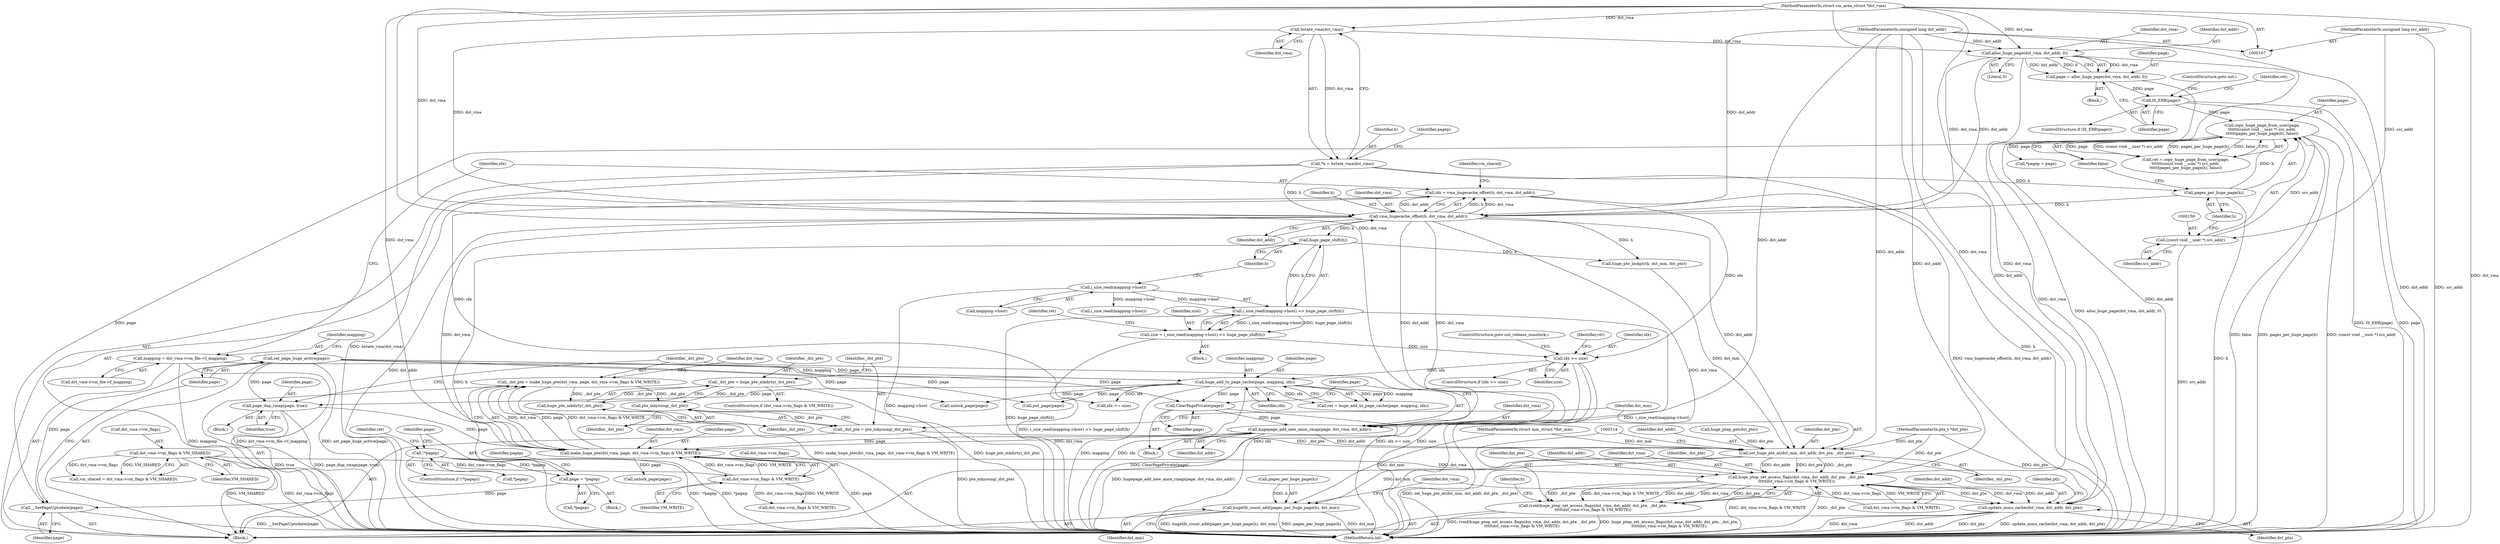 digraph "0_linux_1e3921471354244f70fe268586ff94a97a6dd4df@API" {
"1000300" [label="(Call,_dst_pte = huge_pte_mkdirty(_dst_pte))"];
"1000302" [label="(Call,huge_pte_mkdirty(_dst_pte))"];
"1000284" [label="(Call,_dst_pte = make_huge_pte(dst_vma, page, dst_vma->vm_flags & VM_WRITE))"];
"1000286" [label="(Call,make_huge_pte(dst_vma, page, dst_vma->vm_flags & VM_WRITE))"];
"1000280" [label="(Call,hugepage_add_new_anon_rmap(page, dst_vma, dst_addr))"];
"1000278" [label="(Call,ClearPagePrivate(page))"];
"1000189" [label="(Call,set_page_huge_active(page))"];
"1000187" [label="(Call,__SetPageUptodate(page))"];
"1000156" [label="(Call,copy_huge_page_from_user(page,\n\t\t\t\t\t\t(const void __user *) src_addr,\n\t\t\t\t\t\tpages_per_huge_page(h), false))"];
"1000151" [label="(Call,IS_ERR(page))"];
"1000144" [label="(Call,page = alloc_huge_page(dst_vma, dst_addr, 0))"];
"1000146" [label="(Call,alloc_huge_page(dst_vma, dst_addr, 0))"];
"1000129" [label="(Call,hstate_vma(dst_vma))"];
"1000110" [label="(MethodParameterIn,struct vm_area_struct *dst_vma)"];
"1000111" [label="(MethodParameterIn,unsigned long dst_addr)"];
"1000158" [label="(Call,(const void __user *) src_addr)"];
"1000112" [label="(MethodParameterIn,unsigned long src_addr)"];
"1000161" [label="(Call,pages_per_huge_page(h))"];
"1000127" [label="(Call,*h = hstate_vma(dst_vma))"];
"1000179" [label="(Call,page = *pagep)"];
"1000136" [label="(Call,!*pagep)"];
"1000227" [label="(Call,huge_add_to_page_cache(page, mapping, idx))"];
"1000191" [label="(Call,mapping = dst_vma->vm_file->f_mapping)"];
"1000221" [label="(Call,idx >= size)"];
"1000198" [label="(Call,idx = vma_hugecache_offset(h, dst_vma, dst_addr))"];
"1000200" [label="(Call,vma_hugecache_offset(h, dst_vma, dst_addr))"];
"1000207" [label="(Call,size = i_size_read(mapping->host) >> huge_page_shift(h))"];
"1000209" [label="(Call,i_size_read(mapping->host) >> huge_page_shift(h))"];
"1000210" [label="(Call,i_size_read(mapping->host))"];
"1000214" [label="(Call,huge_page_shift(h))"];
"1000273" [label="(Call,page_dup_rmap(page, true))"];
"1000289" [label="(Call,dst_vma->vm_flags & VM_WRITE)"];
"1000121" [label="(Call,dst_vma->vm_flags & VM_SHARED)"];
"1000306" [label="(Call,pte_mkyoung(_dst_pte))"];
"1000304" [label="(Call,_dst_pte = pte_mkyoung(_dst_pte))"];
"1000308" [label="(Call,set_huge_pte_at(dst_mm, dst_addr, dst_pte, _dst_pte))"];
"1000315" [label="(Call,huge_ptep_set_access_flags(dst_vma, dst_addr, dst_pte, _dst_pte,\n\t\t\t\t\tdst_vma->vm_flags & VM_WRITE))"];
"1000313" [label="(Call,(void)huge_ptep_set_access_flags(dst_vma, dst_addr, dst_pte, _dst_pte,\n\t\t\t\t\tdst_vma->vm_flags & VM_WRITE))"];
"1000329" [label="(Call,update_mmu_cache(dst_vma, dst_addr, dst_pte))"];
"1000325" [label="(Call,hugetlb_count_add(pages_per_huge_page(h), dst_mm))"];
"1000135" [label="(ControlStructure,if (!*pagep))"];
"1000274" [label="(Identifier,page)"];
"1000150" [label="(ControlStructure,if (IS_ERR(page)))"];
"1000156" [label="(Call,copy_huge_page_from_user(page,\n\t\t\t\t\t\t(const void __user *) src_addr,\n\t\t\t\t\t\tpages_per_huge_page(h), false))"];
"1000163" [label="(Identifier,false)"];
"1000191" [label="(Call,mapping = dst_vma->vm_file->f_mapping)"];
"1000245" [label="(Call,i_size_read(mapping->host))"];
"1000272" [label="(Block,)"];
"1000161" [label="(Call,pages_per_huge_page(h))"];
"1000320" [label="(Call,dst_vma->vm_flags & VM_WRITE)"];
"1000303" [label="(Identifier,_dst_pte)"];
"1000280" [label="(Call,hugepage_add_new_anon_rmap(page, dst_vma, dst_addr))"];
"1000199" [label="(Identifier,idx)"];
"1000179" [label="(Call,page = *pagep)"];
"1000297" [label="(Identifier,dst_vma)"];
"1000192" [label="(Identifier,mapping)"];
"1000229" [label="(Identifier,mapping)"];
"1000125" [label="(Identifier,VM_SHARED)"];
"1000275" [label="(Identifier,true)"];
"1000281" [label="(Identifier,page)"];
"1000154" [label="(Call,ret = copy_huge_page_from_user(page,\n\t\t\t\t\t\t(const void __user *) src_addr,\n\t\t\t\t\t\tpages_per_huge_page(h), false))"];
"1000304" [label="(Call,_dst_pte = pte_mkyoung(_dst_pte))"];
"1000282" [label="(Identifier,dst_vma)"];
"1000230" [label="(Identifier,idx)"];
"1000312" [label="(Identifier,_dst_pte)"];
"1000278" [label="(Call,ClearPagePrivate(page))"];
"1000172" [label="(Call,*pagep = page)"];
"1000222" [label="(Identifier,idx)"];
"1000327" [label="(Identifier,h)"];
"1000147" [label="(Identifier,dst_vma)"];
"1000356" [label="(MethodReturn,int)"];
"1000228" [label="(Identifier,page)"];
"1000306" [label="(Call,pte_mkyoung(_dst_pte))"];
"1000293" [label="(Identifier,VM_WRITE)"];
"1000185" [label="(Identifier,pagep)"];
"1000300" [label="(Call,_dst_pte = huge_pte_mkdirty(_dst_pte))"];
"1000288" [label="(Identifier,page)"];
"1000294" [label="(ControlStructure,if (dst_vma->vm_flags & VM_WRITE))"];
"1000127" [label="(Call,*h = hstate_vma(dst_vma))"];
"1000277" [label="(Block,)"];
"1000328" [label="(Identifier,dst_mm)"];
"1000286" [label="(Call,make_huge_pte(dst_vma, page, dst_vma->vm_flags & VM_WRITE))"];
"1000148" [label="(Identifier,dst_addr)"];
"1000203" [label="(Identifier,dst_addr)"];
"1000211" [label="(Call,mapping->host)"];
"1000236" [label="(Call,huge_pte_lockptr(h, dst_mm, dst_pte))"];
"1000309" [label="(Identifier,dst_mm)"];
"1000283" [label="(Identifier,dst_addr)"];
"1000329" [label="(Call,update_mmu_cache(dst_vma, dst_addr, dst_pte))"];
"1000205" [label="(Identifier,vm_shared)"];
"1000290" [label="(Call,dst_vma->vm_flags)"];
"1000318" [label="(Identifier,dst_pte)"];
"1000149" [label="(Literal,0)"];
"1000350" [label="(Call,unlock_page(page))"];
"1000307" [label="(Identifier,_dst_pte)"];
"1000190" [label="(Identifier,page)"];
"1000141" [label="(Identifier,ret)"];
"1000284" [label="(Call,_dst_pte = make_huge_pte(dst_vma, page, dst_vma->vm_flags & VM_WRITE))"];
"1000313" [label="(Call,(void)huge_ptep_set_access_flags(dst_vma, dst_addr, dst_pte, _dst_pte,\n\t\t\t\t\tdst_vma->vm_flags & VM_WRITE))"];
"1000151" [label="(Call,IS_ERR(page))"];
"1000287" [label="(Identifier,dst_vma)"];
"1000139" [label="(Block,)"];
"1000221" [label="(Call,idx >= size)"];
"1000207" [label="(Call,size = i_size_read(mapping->host) >> huge_page_shift(h))"];
"1000332" [label="(Identifier,dst_pte)"];
"1000267" [label="(Call,huge_ptep_get(dst_pte))"];
"1000160" [label="(Identifier,src_addr)"];
"1000217" [label="(Identifier,ret)"];
"1000119" [label="(Call,vm_shared = dst_vma->vm_flags & VM_SHARED)"];
"1000157" [label="(Identifier,page)"];
"1000224" [label="(ControlStructure,goto out_release_nounlock;)"];
"1000138" [label="(Identifier,pagep)"];
"1000129" [label="(Call,hstate_vma(dst_vma))"];
"1000128" [label="(Identifier,h)"];
"1000295" [label="(Call,dst_vma->vm_flags & VM_WRITE)"];
"1000158" [label="(Call,(const void __user *) src_addr)"];
"1000302" [label="(Call,huge_pte_mkdirty(_dst_pte))"];
"1000111" [label="(MethodParameterIn,unsigned long dst_addr)"];
"1000225" [label="(Call,ret = huge_add_to_page_cache(page, mapping, idx))"];
"1000187" [label="(Call,__SetPageUptodate(page))"];
"1000215" [label="(Identifier,h)"];
"1000311" [label="(Identifier,dst_pte)"];
"1000201" [label="(Identifier,h)"];
"1000315" [label="(Call,huge_ptep_set_access_flags(dst_vma, dst_addr, dst_pte, _dst_pte,\n\t\t\t\t\tdst_vma->vm_flags & VM_WRITE))"];
"1000279" [label="(Identifier,page)"];
"1000317" [label="(Identifier,dst_addr)"];
"1000122" [label="(Call,dst_vma->vm_flags)"];
"1000130" [label="(Identifier,dst_vma)"];
"1000189" [label="(Call,set_page_huge_active(page))"];
"1000136" [label="(Call,!*pagep)"];
"1000256" [label="(Call,idx >= size)"];
"1000209" [label="(Call,i_size_read(mapping->host) >> huge_page_shift(h))"];
"1000109" [label="(MethodParameterIn,pte_t *dst_pte)"];
"1000188" [label="(Identifier,page)"];
"1000200" [label="(Call,vma_hugecache_offset(h, dst_vma, dst_addr))"];
"1000181" [label="(Call,*pagep)"];
"1000330" [label="(Identifier,dst_vma)"];
"1000206" [label="(Block,)"];
"1000121" [label="(Call,dst_vma->vm_flags & VM_SHARED)"];
"1000310" [label="(Identifier,dst_addr)"];
"1000110" [label="(MethodParameterIn,struct vm_area_struct *dst_vma)"];
"1000112" [label="(MethodParameterIn,unsigned long src_addr)"];
"1000220" [label="(ControlStructure,if (idx >= size))"];
"1000153" [label="(ControlStructure,goto out;)"];
"1000325" [label="(Call,hugetlb_count_add(pages_per_huge_page(h), dst_mm))"];
"1000180" [label="(Identifier,page)"];
"1000223" [label="(Identifier,size)"];
"1000144" [label="(Call,page = alloc_huge_page(dst_vma, dst_addr, 0))"];
"1000137" [label="(Call,*pagep)"];
"1000202" [label="(Identifier,dst_vma)"];
"1000198" [label="(Call,idx = vma_hugecache_offset(h, dst_vma, dst_addr))"];
"1000273" [label="(Call,page_dup_rmap(page, true))"];
"1000146" [label="(Call,alloc_huge_page(dst_vma, dst_addr, 0))"];
"1000331" [label="(Identifier,dst_addr)"];
"1000326" [label="(Call,pages_per_huge_page(h))"];
"1000162" [label="(Identifier,h)"];
"1000155" [label="(Identifier,ret)"];
"1000108" [label="(MethodParameterIn,struct mm_struct *dst_mm)"];
"1000214" [label="(Call,huge_page_shift(h))"];
"1000334" [label="(Identifier,ptl)"];
"1000210" [label="(Call,i_size_read(mapping->host))"];
"1000305" [label="(Identifier,_dst_pte)"];
"1000289" [label="(Call,dst_vma->vm_flags & VM_WRITE)"];
"1000178" [label="(Block,)"];
"1000301" [label="(Identifier,_dst_pte)"];
"1000208" [label="(Identifier,size)"];
"1000114" [label="(Block,)"];
"1000308" [label="(Call,set_huge_pte_at(dst_mm, dst_addr, dst_pte, _dst_pte))"];
"1000337" [label="(Call,unlock_page(page))"];
"1000227" [label="(Call,huge_add_to_page_cache(page, mapping, idx))"];
"1000145" [label="(Identifier,page)"];
"1000193" [label="(Call,dst_vma->vm_file->f_mapping)"];
"1000285" [label="(Identifier,_dst_pte)"];
"1000316" [label="(Identifier,dst_vma)"];
"1000152" [label="(Identifier,page)"];
"1000319" [label="(Identifier,_dst_pte)"];
"1000353" [label="(Call,put_page(page))"];
"1000226" [label="(Identifier,ret)"];
"1000300" -> "1000294"  [label="AST: "];
"1000300" -> "1000302"  [label="CFG: "];
"1000301" -> "1000300"  [label="AST: "];
"1000302" -> "1000300"  [label="AST: "];
"1000305" -> "1000300"  [label="CFG: "];
"1000300" -> "1000356"  [label="DDG: huge_pte_mkdirty(_dst_pte)"];
"1000302" -> "1000300"  [label="DDG: _dst_pte"];
"1000300" -> "1000306"  [label="DDG: _dst_pte"];
"1000302" -> "1000303"  [label="CFG: "];
"1000303" -> "1000302"  [label="AST: "];
"1000284" -> "1000302"  [label="DDG: _dst_pte"];
"1000284" -> "1000114"  [label="AST: "];
"1000284" -> "1000286"  [label="CFG: "];
"1000285" -> "1000284"  [label="AST: "];
"1000286" -> "1000284"  [label="AST: "];
"1000297" -> "1000284"  [label="CFG: "];
"1000284" -> "1000356"  [label="DDG: make_huge_pte(dst_vma, page, dst_vma->vm_flags & VM_WRITE)"];
"1000286" -> "1000284"  [label="DDG: dst_vma"];
"1000286" -> "1000284"  [label="DDG: page"];
"1000286" -> "1000284"  [label="DDG: dst_vma->vm_flags & VM_WRITE"];
"1000284" -> "1000306"  [label="DDG: _dst_pte"];
"1000286" -> "1000289"  [label="CFG: "];
"1000287" -> "1000286"  [label="AST: "];
"1000288" -> "1000286"  [label="AST: "];
"1000289" -> "1000286"  [label="AST: "];
"1000286" -> "1000356"  [label="DDG: page"];
"1000280" -> "1000286"  [label="DDG: dst_vma"];
"1000280" -> "1000286"  [label="DDG: page"];
"1000200" -> "1000286"  [label="DDG: dst_vma"];
"1000110" -> "1000286"  [label="DDG: dst_vma"];
"1000273" -> "1000286"  [label="DDG: page"];
"1000289" -> "1000286"  [label="DDG: dst_vma->vm_flags"];
"1000289" -> "1000286"  [label="DDG: VM_WRITE"];
"1000286" -> "1000315"  [label="DDG: dst_vma"];
"1000286" -> "1000337"  [label="DDG: page"];
"1000280" -> "1000277"  [label="AST: "];
"1000280" -> "1000283"  [label="CFG: "];
"1000281" -> "1000280"  [label="AST: "];
"1000282" -> "1000280"  [label="AST: "];
"1000283" -> "1000280"  [label="AST: "];
"1000285" -> "1000280"  [label="CFG: "];
"1000280" -> "1000356"  [label="DDG: hugepage_add_new_anon_rmap(page, dst_vma, dst_addr)"];
"1000278" -> "1000280"  [label="DDG: page"];
"1000200" -> "1000280"  [label="DDG: dst_vma"];
"1000200" -> "1000280"  [label="DDG: dst_addr"];
"1000110" -> "1000280"  [label="DDG: dst_vma"];
"1000111" -> "1000280"  [label="DDG: dst_addr"];
"1000280" -> "1000308"  [label="DDG: dst_addr"];
"1000278" -> "1000277"  [label="AST: "];
"1000278" -> "1000279"  [label="CFG: "];
"1000279" -> "1000278"  [label="AST: "];
"1000281" -> "1000278"  [label="CFG: "];
"1000278" -> "1000356"  [label="DDG: ClearPagePrivate(page)"];
"1000189" -> "1000278"  [label="DDG: page"];
"1000227" -> "1000278"  [label="DDG: page"];
"1000189" -> "1000114"  [label="AST: "];
"1000189" -> "1000190"  [label="CFG: "];
"1000190" -> "1000189"  [label="AST: "];
"1000192" -> "1000189"  [label="CFG: "];
"1000189" -> "1000356"  [label="DDG: set_page_huge_active(page)"];
"1000187" -> "1000189"  [label="DDG: page"];
"1000189" -> "1000227"  [label="DDG: page"];
"1000189" -> "1000273"  [label="DDG: page"];
"1000189" -> "1000350"  [label="DDG: page"];
"1000189" -> "1000353"  [label="DDG: page"];
"1000187" -> "1000114"  [label="AST: "];
"1000187" -> "1000188"  [label="CFG: "];
"1000188" -> "1000187"  [label="AST: "];
"1000190" -> "1000187"  [label="CFG: "];
"1000187" -> "1000356"  [label="DDG: __SetPageUptodate(page)"];
"1000156" -> "1000187"  [label="DDG: page"];
"1000179" -> "1000187"  [label="DDG: page"];
"1000156" -> "1000154"  [label="AST: "];
"1000156" -> "1000163"  [label="CFG: "];
"1000157" -> "1000156"  [label="AST: "];
"1000158" -> "1000156"  [label="AST: "];
"1000161" -> "1000156"  [label="AST: "];
"1000163" -> "1000156"  [label="AST: "];
"1000154" -> "1000156"  [label="CFG: "];
"1000156" -> "1000356"  [label="DDG: (const void __user *) src_addr"];
"1000156" -> "1000356"  [label="DDG: false"];
"1000156" -> "1000356"  [label="DDG: pages_per_huge_page(h)"];
"1000156" -> "1000154"  [label="DDG: page"];
"1000156" -> "1000154"  [label="DDG: (const void __user *) src_addr"];
"1000156" -> "1000154"  [label="DDG: pages_per_huge_page(h)"];
"1000156" -> "1000154"  [label="DDG: false"];
"1000151" -> "1000156"  [label="DDG: page"];
"1000158" -> "1000156"  [label="DDG: src_addr"];
"1000161" -> "1000156"  [label="DDG: h"];
"1000156" -> "1000172"  [label="DDG: page"];
"1000151" -> "1000150"  [label="AST: "];
"1000151" -> "1000152"  [label="CFG: "];
"1000152" -> "1000151"  [label="AST: "];
"1000153" -> "1000151"  [label="CFG: "];
"1000155" -> "1000151"  [label="CFG: "];
"1000151" -> "1000356"  [label="DDG: IS_ERR(page)"];
"1000151" -> "1000356"  [label="DDG: page"];
"1000144" -> "1000151"  [label="DDG: page"];
"1000144" -> "1000139"  [label="AST: "];
"1000144" -> "1000146"  [label="CFG: "];
"1000145" -> "1000144"  [label="AST: "];
"1000146" -> "1000144"  [label="AST: "];
"1000152" -> "1000144"  [label="CFG: "];
"1000144" -> "1000356"  [label="DDG: alloc_huge_page(dst_vma, dst_addr, 0)"];
"1000146" -> "1000144"  [label="DDG: dst_vma"];
"1000146" -> "1000144"  [label="DDG: dst_addr"];
"1000146" -> "1000144"  [label="DDG: 0"];
"1000146" -> "1000149"  [label="CFG: "];
"1000147" -> "1000146"  [label="AST: "];
"1000148" -> "1000146"  [label="AST: "];
"1000149" -> "1000146"  [label="AST: "];
"1000146" -> "1000356"  [label="DDG: dst_addr"];
"1000146" -> "1000356"  [label="DDG: dst_vma"];
"1000129" -> "1000146"  [label="DDG: dst_vma"];
"1000110" -> "1000146"  [label="DDG: dst_vma"];
"1000111" -> "1000146"  [label="DDG: dst_addr"];
"1000146" -> "1000200"  [label="DDG: dst_vma"];
"1000146" -> "1000200"  [label="DDG: dst_addr"];
"1000129" -> "1000127"  [label="AST: "];
"1000129" -> "1000130"  [label="CFG: "];
"1000130" -> "1000129"  [label="AST: "];
"1000127" -> "1000129"  [label="CFG: "];
"1000129" -> "1000127"  [label="DDG: dst_vma"];
"1000110" -> "1000129"  [label="DDG: dst_vma"];
"1000129" -> "1000200"  [label="DDG: dst_vma"];
"1000110" -> "1000107"  [label="AST: "];
"1000110" -> "1000356"  [label="DDG: dst_vma"];
"1000110" -> "1000200"  [label="DDG: dst_vma"];
"1000110" -> "1000315"  [label="DDG: dst_vma"];
"1000110" -> "1000329"  [label="DDG: dst_vma"];
"1000111" -> "1000107"  [label="AST: "];
"1000111" -> "1000356"  [label="DDG: dst_addr"];
"1000111" -> "1000200"  [label="DDG: dst_addr"];
"1000111" -> "1000308"  [label="DDG: dst_addr"];
"1000111" -> "1000315"  [label="DDG: dst_addr"];
"1000111" -> "1000329"  [label="DDG: dst_addr"];
"1000158" -> "1000160"  [label="CFG: "];
"1000159" -> "1000158"  [label="AST: "];
"1000160" -> "1000158"  [label="AST: "];
"1000162" -> "1000158"  [label="CFG: "];
"1000158" -> "1000356"  [label="DDG: src_addr"];
"1000112" -> "1000158"  [label="DDG: src_addr"];
"1000112" -> "1000107"  [label="AST: "];
"1000112" -> "1000356"  [label="DDG: src_addr"];
"1000161" -> "1000162"  [label="CFG: "];
"1000162" -> "1000161"  [label="AST: "];
"1000163" -> "1000161"  [label="CFG: "];
"1000161" -> "1000356"  [label="DDG: h"];
"1000127" -> "1000161"  [label="DDG: h"];
"1000161" -> "1000200"  [label="DDG: h"];
"1000127" -> "1000114"  [label="AST: "];
"1000128" -> "1000127"  [label="AST: "];
"1000138" -> "1000127"  [label="CFG: "];
"1000127" -> "1000356"  [label="DDG: hstate_vma(dst_vma)"];
"1000127" -> "1000356"  [label="DDG: h"];
"1000127" -> "1000200"  [label="DDG: h"];
"1000179" -> "1000178"  [label="AST: "];
"1000179" -> "1000181"  [label="CFG: "];
"1000180" -> "1000179"  [label="AST: "];
"1000181" -> "1000179"  [label="AST: "];
"1000185" -> "1000179"  [label="CFG: "];
"1000136" -> "1000179"  [label="DDG: *pagep"];
"1000136" -> "1000135"  [label="AST: "];
"1000136" -> "1000137"  [label="CFG: "];
"1000137" -> "1000136"  [label="AST: "];
"1000141" -> "1000136"  [label="CFG: "];
"1000180" -> "1000136"  [label="CFG: "];
"1000136" -> "1000356"  [label="DDG: !*pagep"];
"1000136" -> "1000356"  [label="DDG: *pagep"];
"1000227" -> "1000225"  [label="AST: "];
"1000227" -> "1000230"  [label="CFG: "];
"1000228" -> "1000227"  [label="AST: "];
"1000229" -> "1000227"  [label="AST: "];
"1000230" -> "1000227"  [label="AST: "];
"1000225" -> "1000227"  [label="CFG: "];
"1000227" -> "1000356"  [label="DDG: mapping"];
"1000227" -> "1000356"  [label="DDG: idx"];
"1000227" -> "1000225"  [label="DDG: page"];
"1000227" -> "1000225"  [label="DDG: mapping"];
"1000227" -> "1000225"  [label="DDG: idx"];
"1000191" -> "1000227"  [label="DDG: mapping"];
"1000221" -> "1000227"  [label="DDG: idx"];
"1000227" -> "1000256"  [label="DDG: idx"];
"1000227" -> "1000273"  [label="DDG: page"];
"1000227" -> "1000350"  [label="DDG: page"];
"1000227" -> "1000353"  [label="DDG: page"];
"1000191" -> "1000114"  [label="AST: "];
"1000191" -> "1000193"  [label="CFG: "];
"1000192" -> "1000191"  [label="AST: "];
"1000193" -> "1000191"  [label="AST: "];
"1000199" -> "1000191"  [label="CFG: "];
"1000191" -> "1000356"  [label="DDG: dst_vma->vm_file->f_mapping"];
"1000191" -> "1000356"  [label="DDG: mapping"];
"1000221" -> "1000220"  [label="AST: "];
"1000221" -> "1000223"  [label="CFG: "];
"1000222" -> "1000221"  [label="AST: "];
"1000223" -> "1000221"  [label="AST: "];
"1000224" -> "1000221"  [label="CFG: "];
"1000226" -> "1000221"  [label="CFG: "];
"1000221" -> "1000356"  [label="DDG: idx >= size"];
"1000221" -> "1000356"  [label="DDG: size"];
"1000221" -> "1000356"  [label="DDG: idx"];
"1000198" -> "1000221"  [label="DDG: idx"];
"1000207" -> "1000221"  [label="DDG: size"];
"1000198" -> "1000114"  [label="AST: "];
"1000198" -> "1000200"  [label="CFG: "];
"1000199" -> "1000198"  [label="AST: "];
"1000200" -> "1000198"  [label="AST: "];
"1000205" -> "1000198"  [label="CFG: "];
"1000198" -> "1000356"  [label="DDG: vma_hugecache_offset(h, dst_vma, dst_addr)"];
"1000200" -> "1000198"  [label="DDG: h"];
"1000200" -> "1000198"  [label="DDG: dst_vma"];
"1000200" -> "1000198"  [label="DDG: dst_addr"];
"1000198" -> "1000256"  [label="DDG: idx"];
"1000200" -> "1000203"  [label="CFG: "];
"1000201" -> "1000200"  [label="AST: "];
"1000202" -> "1000200"  [label="AST: "];
"1000203" -> "1000200"  [label="AST: "];
"1000200" -> "1000356"  [label="DDG: dst_addr"];
"1000200" -> "1000356"  [label="DDG: dst_vma"];
"1000200" -> "1000214"  [label="DDG: h"];
"1000200" -> "1000236"  [label="DDG: h"];
"1000200" -> "1000308"  [label="DDG: dst_addr"];
"1000207" -> "1000206"  [label="AST: "];
"1000207" -> "1000209"  [label="CFG: "];
"1000208" -> "1000207"  [label="AST: "];
"1000209" -> "1000207"  [label="AST: "];
"1000217" -> "1000207"  [label="CFG: "];
"1000207" -> "1000356"  [label="DDG: i_size_read(mapping->host) >> huge_page_shift(h)"];
"1000209" -> "1000207"  [label="DDG: i_size_read(mapping->host)"];
"1000209" -> "1000207"  [label="DDG: huge_page_shift(h)"];
"1000209" -> "1000214"  [label="CFG: "];
"1000210" -> "1000209"  [label="AST: "];
"1000214" -> "1000209"  [label="AST: "];
"1000209" -> "1000356"  [label="DDG: i_size_read(mapping->host)"];
"1000209" -> "1000356"  [label="DDG: huge_page_shift(h)"];
"1000210" -> "1000209"  [label="DDG: mapping->host"];
"1000214" -> "1000209"  [label="DDG: h"];
"1000210" -> "1000211"  [label="CFG: "];
"1000211" -> "1000210"  [label="AST: "];
"1000215" -> "1000210"  [label="CFG: "];
"1000210" -> "1000356"  [label="DDG: mapping->host"];
"1000210" -> "1000245"  [label="DDG: mapping->host"];
"1000214" -> "1000215"  [label="CFG: "];
"1000215" -> "1000214"  [label="AST: "];
"1000214" -> "1000356"  [label="DDG: h"];
"1000214" -> "1000236"  [label="DDG: h"];
"1000273" -> "1000272"  [label="AST: "];
"1000273" -> "1000275"  [label="CFG: "];
"1000274" -> "1000273"  [label="AST: "];
"1000275" -> "1000273"  [label="AST: "];
"1000285" -> "1000273"  [label="CFG: "];
"1000273" -> "1000356"  [label="DDG: true"];
"1000273" -> "1000356"  [label="DDG: page_dup_rmap(page, true)"];
"1000289" -> "1000293"  [label="CFG: "];
"1000290" -> "1000289"  [label="AST: "];
"1000293" -> "1000289"  [label="AST: "];
"1000121" -> "1000289"  [label="DDG: dst_vma->vm_flags"];
"1000289" -> "1000295"  [label="DDG: dst_vma->vm_flags"];
"1000289" -> "1000295"  [label="DDG: VM_WRITE"];
"1000121" -> "1000119"  [label="AST: "];
"1000121" -> "1000125"  [label="CFG: "];
"1000122" -> "1000121"  [label="AST: "];
"1000125" -> "1000121"  [label="AST: "];
"1000119" -> "1000121"  [label="CFG: "];
"1000121" -> "1000356"  [label="DDG: VM_SHARED"];
"1000121" -> "1000356"  [label="DDG: dst_vma->vm_flags"];
"1000121" -> "1000119"  [label="DDG: dst_vma->vm_flags"];
"1000121" -> "1000119"  [label="DDG: VM_SHARED"];
"1000306" -> "1000304"  [label="AST: "];
"1000306" -> "1000307"  [label="CFG: "];
"1000307" -> "1000306"  [label="AST: "];
"1000304" -> "1000306"  [label="CFG: "];
"1000306" -> "1000304"  [label="DDG: _dst_pte"];
"1000304" -> "1000114"  [label="AST: "];
"1000305" -> "1000304"  [label="AST: "];
"1000309" -> "1000304"  [label="CFG: "];
"1000304" -> "1000356"  [label="DDG: pte_mkyoung(_dst_pte)"];
"1000304" -> "1000308"  [label="DDG: _dst_pte"];
"1000308" -> "1000114"  [label="AST: "];
"1000308" -> "1000312"  [label="CFG: "];
"1000309" -> "1000308"  [label="AST: "];
"1000310" -> "1000308"  [label="AST: "];
"1000311" -> "1000308"  [label="AST: "];
"1000312" -> "1000308"  [label="AST: "];
"1000314" -> "1000308"  [label="CFG: "];
"1000308" -> "1000356"  [label="DDG: set_huge_pte_at(dst_mm, dst_addr, dst_pte, _dst_pte)"];
"1000236" -> "1000308"  [label="DDG: dst_mm"];
"1000108" -> "1000308"  [label="DDG: dst_mm"];
"1000267" -> "1000308"  [label="DDG: dst_pte"];
"1000109" -> "1000308"  [label="DDG: dst_pte"];
"1000308" -> "1000315"  [label="DDG: dst_addr"];
"1000308" -> "1000315"  [label="DDG: dst_pte"];
"1000308" -> "1000315"  [label="DDG: _dst_pte"];
"1000308" -> "1000325"  [label="DDG: dst_mm"];
"1000315" -> "1000313"  [label="AST: "];
"1000315" -> "1000320"  [label="CFG: "];
"1000316" -> "1000315"  [label="AST: "];
"1000317" -> "1000315"  [label="AST: "];
"1000318" -> "1000315"  [label="AST: "];
"1000319" -> "1000315"  [label="AST: "];
"1000320" -> "1000315"  [label="AST: "];
"1000313" -> "1000315"  [label="CFG: "];
"1000315" -> "1000356"  [label="DDG: _dst_pte"];
"1000315" -> "1000356"  [label="DDG: dst_vma->vm_flags & VM_WRITE"];
"1000315" -> "1000313"  [label="DDG: _dst_pte"];
"1000315" -> "1000313"  [label="DDG: dst_vma->vm_flags & VM_WRITE"];
"1000315" -> "1000313"  [label="DDG: dst_addr"];
"1000315" -> "1000313"  [label="DDG: dst_vma"];
"1000315" -> "1000313"  [label="DDG: dst_pte"];
"1000109" -> "1000315"  [label="DDG: dst_pte"];
"1000320" -> "1000315"  [label="DDG: dst_vma->vm_flags"];
"1000320" -> "1000315"  [label="DDG: VM_WRITE"];
"1000315" -> "1000329"  [label="DDG: dst_vma"];
"1000315" -> "1000329"  [label="DDG: dst_addr"];
"1000315" -> "1000329"  [label="DDG: dst_pte"];
"1000313" -> "1000114"  [label="AST: "];
"1000314" -> "1000313"  [label="AST: "];
"1000327" -> "1000313"  [label="CFG: "];
"1000313" -> "1000356"  [label="DDG: huge_ptep_set_access_flags(dst_vma, dst_addr, dst_pte, _dst_pte,\n\t\t\t\t\tdst_vma->vm_flags & VM_WRITE)"];
"1000313" -> "1000356"  [label="DDG: (void)huge_ptep_set_access_flags(dst_vma, dst_addr, dst_pte, _dst_pte,\n\t\t\t\t\tdst_vma->vm_flags & VM_WRITE)"];
"1000329" -> "1000114"  [label="AST: "];
"1000329" -> "1000332"  [label="CFG: "];
"1000330" -> "1000329"  [label="AST: "];
"1000331" -> "1000329"  [label="AST: "];
"1000332" -> "1000329"  [label="AST: "];
"1000334" -> "1000329"  [label="CFG: "];
"1000329" -> "1000356"  [label="DDG: dst_addr"];
"1000329" -> "1000356"  [label="DDG: dst_pte"];
"1000329" -> "1000356"  [label="DDG: update_mmu_cache(dst_vma, dst_addr, dst_pte)"];
"1000329" -> "1000356"  [label="DDG: dst_vma"];
"1000109" -> "1000329"  [label="DDG: dst_pte"];
"1000325" -> "1000114"  [label="AST: "];
"1000325" -> "1000328"  [label="CFG: "];
"1000326" -> "1000325"  [label="AST: "];
"1000328" -> "1000325"  [label="AST: "];
"1000330" -> "1000325"  [label="CFG: "];
"1000325" -> "1000356"  [label="DDG: pages_per_huge_page(h)"];
"1000325" -> "1000356"  [label="DDG: dst_mm"];
"1000325" -> "1000356"  [label="DDG: hugetlb_count_add(pages_per_huge_page(h), dst_mm)"];
"1000326" -> "1000325"  [label="DDG: h"];
"1000108" -> "1000325"  [label="DDG: dst_mm"];
}

